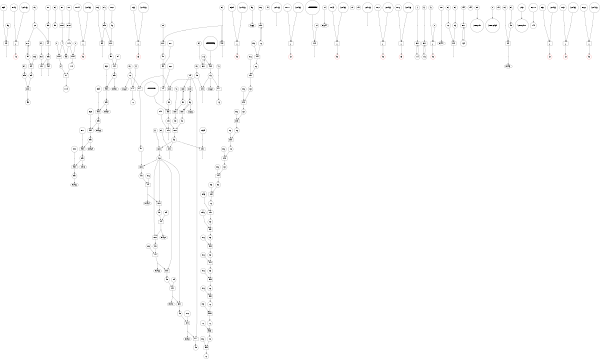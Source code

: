 digraph test{
	size = "4,4";
"0x3ff825" [label = "0x3ff", shape = "circle"];
"t1825" [label = "t1", shape = "point"];
"0x3ff825" -> "t1825" ["dir" = "none"];
"sub826" [label = "sub", shape = "box"];
"t0826" [label = "t0", shape = "point"];
"rbp826" [label = "rbp", shape = "circle"];
"rbp826" -> "sub826";
"t1825" -> "sub826";
"t0826" [label = "t0", shape = "point"];
"sub826" -> "t0826"["dir" = "none"];
"t1827" [label = "t1", shape = "point"];
"%ctrl153827" [label = "%ctrl153", shape = "circle"];
"%ctrl153827" -> "t1827"["dir" = "none"];
"0x1b3828" [label = "0x1b3", shape = "circle"];
"t2828" [label = "t2", shape = "point"];
"0x1b3828" -> "t2828" ["dir" = "none"];
"add829" [label = "+", shape = "box"];
"rip829" [label = "rip", shape = "circle", color = "red"];
"t1827" -> "add829"; 
"t2828" -> "add829"; 
"add829" -> "rip829";
"ecx830" [label = "ecx", shape = "circle"];
"DS830" [label = "DS", shape = "circle"];
"DS830" -> "ecx830";
"eax831" [label = "eax", shape = "circle"];
"DS831" [label = "DS", shape = "circle"];
"DS831" -> "eax831";
"mov832" [label = "mov", shape = "box"];
"edi832" [label = "edi", shape = "circle"];
"edi832" [label = "edi", shape = "circle"];
"edi832" -> "mov832";
 "ecx830" -> "mov832";
 "mov832"   -> "edi832";
"rdx833" [label = "rdx", shape = "circle"];
"DS833" [label = "DS", shape = "circle"];
"DS833" -> "rdx833";
"srli834" [label = "srli", shape = "box"];
"edi834" [label = "edi", shape = "point"];
"edi832" -> "srli834";
"0x5834" [label = "0x5", shape = "circle"];
"0x5834" -> "srli834";
"edi834" [label = "edi", shape = "circle"];
"srli834" -> "edi834";
"mov835" [label = "mov", shape = "box"];
"eax835" [label = "eax", shape = "circle"];
"eax831" -> "mov835";
"edi834" -> "mov835";
 "mov835"   -> "eax835";
"DS836" [label = "DS", shape = "circle"];
"esi836" [label = "esi", shape = "circle"];
"DS836" -> "esi836";
"0x1837" [label = "0x1", shape = "circle"];
"eax837" [label = "eax", shape = "circle"];
"0x1837" -> "eax837";
"sll838" [label = "sll", shape = "box"];
"eax838" [label = "eax", shape = "point"];
"eax837" -> "sll838";
"ecx830" -> "sll838";
"eax838" [label = "eax", shape = "circle"];
"sll838" -> "eax838";
"and839" [label = "and", shape = "box"];
"t0d839" [label = "t0d", shape = "point"];
"eax838" -> "and839";
"eax838" -> "and839";
"t0d839" [label = "t0d", shape = "point"];
"and839" -> "t0d839"["dir" = "none"];
"movi840" [label = "movi", shape = "box"];
"r11b840" [label = "r11b", shape = "circle"];
"r11b840" [label = "r11b", shape = "circle"];
"r11b840" -> "box";
"0x1840" [label = "0x1", shape = "circle"];
"0x1840" -> "movi840";
 "movi840"   -> "r11b840";
"movi841" [label = "movi", shape = "box"];
"r11b841" [label = "r11b", shape = "circle"];
"r11b840" -> "movi841";
"0841" [label = "0", shape = "circle"];
"0841" -> "movi841";
 "movi841"   -> "r11b841";
"sub842" [label = "sub", shape = "box"];
"t0d842" [label = "t0d", shape = "point"];
"eax838" -> "sub842";
"esi836" -> "sub842";
"t0d842" [label = "t0d", shape = "point"];
"sub842" -> "t0d842"["dir" = "none"];
"movi843" [label = "movi", shape = "box"];
"cl843" [label = "cl", shape = "circle"];
"cl843" [label = "cl", shape = "circle"];
"cl843" -> "box";
"0x1843" [label = "0x1", shape = "circle"];
"0x1843" -> "movi843";
 "movi843"   -> "cl843";
"movi844" [label = "movi", shape = "box"];
"cl844" [label = "cl", shape = "circle"];
"cl843" -> "movi844";
"0844" [label = "0", shape = "circle"];
"0844" -> "movi844";
 "movi844"   -> "cl844";
"or845" [label = "or", shape = "box"];
"r11b845" [label = "r11b", shape = "point"];
"r11b841" -> "or845";
"cl844" -> "or845";
"r11b845" [label = "r11b", shape = "circle"];
"or845" -> "r11b845";
"t1846" [label = "t1", shape = "point"];
"%ctrl153846" [label = "%ctrl153", shape = "circle"];
"%ctrl153846" -> "t1846"["dir" = "none"];
"0x109847" [label = "0x109", shape = "circle"];
"t2847" [label = "t2", shape = "point"];
"0x109847" -> "t2847" ["dir" = "none"];
"add848" [label = "+", shape = "box"];
"rip848" [label = "rip", shape = "circle", color = "red"];
"t1846" -> "add848"; 
"t2847" -> "add848"; 
"add848" -> "rip848";
"eax849" [label = "eax", shape = "circle"];
"DS849" [label = "DS", shape = "circle"];
"DS849" -> "eax849";
"0x3850" [label = "0x3", shape = "circle"];
"t1d850" [label = "t1d", shape = "point"];
"0x3850" -> "t1d850" ["dir" = "none"];
"sub851" [label = "sub", shape = "box"];
"t0d851" [label = "t0d", shape = "point"];
"eax849" -> "sub851";
"t1d850" -> "sub851";
"t0d851" [label = "t0d", shape = "point"];
"sub851" -> "t0d851"["dir" = "none"];
"t1852" [label = "t1", shape = "point"];
"%ctrl153852" [label = "%ctrl153", shape = "circle"];
"%ctrl153852" -> "t1852"["dir" = "none"];
"0x55853" [label = "0x55", shape = "circle"];
"t2853" [label = "t2", shape = "point"];
"0x55853" -> "t2853" ["dir" = "none"];
"add854" [label = "+", shape = "box"];
"rip854" [label = "rip", shape = "circle", color = "red"];
"t1852" -> "add854"; 
"t2853" -> "add854"; 
"add854" -> "rip854";
"DS855" [label = "DS", shape = "circle"];
"r12855" [label = "r12", shape = "circle"];
"DS855" -> "r12855";
"rdx856" [label = "rdx", shape = "circle"];
"DS856" [label = "DS", shape = "circle"];
"DS856" -> "rdx856";
"DS857" [label = "DS", shape = "circle"];
"rax857" [label = "rax", shape = "point"];
"DS857" -> "rax857" ["dir" = "none"];
"mov858" [label = "mov", shape = "box"];
"r13858" [label = "r13", shape = "circle"];
"r13858" [label = "r13", shape = "circle"];
"r13858" -> "mov858";
 "rax857" -> "mov858";
 "mov858"   -> "r13858";
"0xfffffffffffffff8859" [label = "0xfffffffffffffff8", shape = "circle"];
"t1859" [label = "t1", shape = "point"];
"0xfffffffffffffff8859" -> "t1859" ["dir" = "none"];
"and860" [label = "and", shape = "box"];
"r13860" [label = "r13", shape = "point"];
"r13858" -> "and860";
"t1859" -> "and860";
"r13860" [label = "r13", shape = "circle"];
"and860" -> "r13860";
"sub861" [label = "sub", shape = "box"];
"t0861" [label = "t0", shape = "point"];
"r13860" -> "sub861";
"rdx856" -> "sub861";
"t0861" [label = "t0", shape = "point"];
"sub861" -> "t0861"["dir" = "none"];
"t1862" [label = "t1", shape = "point"];
"%ctrl153862" [label = "%ctrl153", shape = "circle"];
"%ctrl153862" -> "t1862"["dir" = "none"];
"0x5eb863" [label = "0x5eb", shape = "circle"];
"t2863" [label = "t2", shape = "point"];
"0x5eb863" -> "t2863" ["dir" = "none"];
"add864" [label = "+", shape = "box"];
"rip864" [label = "rip", shape = "circle", color = "red"];
"t1862" -> "add864"; 
"t2863" -> "add864"; 
"add864" -> "rip864";
"rbp865" [label = "rbp", shape = "circle"];
"rbp865" -> "SS865";
"subi866" [label = "subi", shape = "box"];
"rsp866" [label = "rsp", shape = "point"];
"rsp866" [label = "rsp", shape = "circle"];
"rsp866" -> "subi866";
"0x8866" [label = "0x8", shape = "circle"];
"0x8866" -> "subi866";
"rsp866" [label = "rsp", shape = "circle"];
"subi866" -> "rsp866";
"mov867" [label = "mov", shape = "box"];
"rbp867" [label = "rbp", shape = "circle"];
"rbp867" [label = "rbp", shape = "circle"];
"rbp867" -> "mov867";
 "rdi867" [label = "rdi", shape = "circle"];
"rdi" -> "mov867";
"mov867"   -> "rbp867";
"subi869" [label = "subi", shape = "box"];
"rsp869" [label = "rsp", shape = "point"];
"rsp866" -> "subi869";
"0x8869" [label = "0x8", shape = "circle"];
"0x8869" -> "subi869";
"rsp869" [label = "rsp", shape = "circle"];
"subi869" -> "rsp869";
"0x8870" [label = "0x8", shape = "circle"];
"t1870" [label = "t1", shape = "point"];
"0x8870" -> "t1870" ["dir" = "none"];
"sub871" [label = "sub", shape = "box"];
"rsp871" [label = "rsp", shape = "point"];
"rsp869" -> "sub871";
"t1870" -> "sub871";
"rsp871" [label = "rsp", shape = "circle"];
"sub871" -> "rsp871";
"t7872" [label = "t7", shape = "point"];
"%ctrl153872" [label = "%ctrl153", shape = "circle"];
"%ctrl153872" -> "t7872"["dir" = "none"];
"DS873" [label = "DS", shape = "circle"];
"rax873" [label = "rax", shape = "point"];
"DS873" -> "rax873" ["dir" = "none"];
"and874" [label = "and", shape = "box"];
"t0874" [label = "t0", shape = "point"];
"rax873" -> "and874";
"rax873" -> "and874";
"t0874" [label = "t0", shape = "point"];
"and874" -> "t0874"["dir" = "none"];
"t1875" [label = "t1", shape = "point"];
"%ctrl153875" [label = "%ctrl153", shape = "circle"];
"%ctrl153875" -> "t1875"["dir" = "none"];
"0x111876" [label = "0x111", shape = "circle"];
"t2876" [label = "t2", shape = "point"];
"0x111876" -> "t2876" ["dir" = "none"];
"add877" [label = "+", shape = "box"];
"rip877" [label = "rip", shape = "circle", color = "red"];
"t1875" -> "add877"; 
"t2876" -> "add877"; 
"add877" -> "rip877";
"subi879" [label = "subi", shape = "box"];
"rsp879" [label = "rsp", shape = "point"];
"rsp871" -> "subi879";
"0x8879" [label = "0x8", shape = "circle"];
"0x8879" -> "subi879";
"rsp879" [label = "rsp", shape = "circle"];
"subi879" -> "rsp879";
"subi881" [label = "subi", shape = "box"];
"rsp881" [label = "rsp", shape = "point"];
"rsp879" -> "subi881";
"0x8881" [label = "0x8", shape = "circle"];
"0x8881" -> "subi881";
"rsp881" [label = "rsp", shape = "circle"];
"subi881" -> "rsp881";
"r13860" -> "SS882";
"subi883" [label = "subi", shape = "box"];
"rsp883" [label = "rsp", shape = "point"];
"rsp881" -> "subi883";
"0x8883" [label = "0x8", shape = "circle"];
"0x8883" -> "subi883";
"rsp883" [label = "rsp", shape = "circle"];
"subi883" -> "rsp883";
"r12855" -> "SS884";
"subi885" [label = "subi", shape = "box"];
"rsp885" [label = "rsp", shape = "point"];
"rsp883" -> "subi885";
"0x8885" [label = "0x8", shape = "circle"];
"0x8885" -> "subi885";
"rsp885" [label = "rsp", shape = "circle"];
"subi885" -> "rsp885";
"rbp867" -> "SS886";
"subi887" [label = "subi", shape = "box"];
"rsp887" [label = "rsp", shape = "point"];
"rsp885" -> "subi887";
"0x8887" [label = "0x8", shape = "circle"];
"0x8887" -> "subi887";
"rsp887" [label = "rsp", shape = "circle"];
"subi887" -> "rsp887";
"subi889" [label = "subi", shape = "box"];
"rsp889" [label = "rsp", shape = "point"];
"rsp887" -> "subi889";
"0x8889" [label = "0x8", shape = "circle"];
"0x8889" -> "subi889";
"rsp889" [label = "rsp", shape = "circle"];
"subi889" -> "rsp889";
"0xa8890" [label = "0xa8", shape = "circle"];
"t1890" [label = "t1", shape = "point"];
"0xa8890" -> "t1890" ["dir" = "none"];
"sub891" [label = "sub", shape = "box"];
"rsp891" [label = "rsp", shape = "point"];
"rsp889" -> "sub891";
"t1890" -> "sub891";
"rsp891" [label = "rsp", shape = "circle"];
"sub891" -> "rsp891";
"0xffffffffffffffbf892" [label = "0xffffffffffffffbf", shape = "circle"];
"t1892" [label = "t1", shape = "point"];
"0xffffffffffffffbf892" -> "t1892" ["dir" = "none"];
"sub893" [label = "sub", shape = "box"];
"t0893" [label = "t0", shape = "point"];
"rsi893" [label = "rsi", shape = "circle"];
"rsi893" -> "sub893";
"t1892" -> "sub893";
"t0893" [label = "t0", shape = "point"];
"sub893" -> "t0893"["dir" = "none"];
"rsi894" [label = "rsi", shape = "circle"];
"rsi894" -> "DS894";
"t1895" [label = "t1", shape = "point"];
"%ctrl153895" [label = "%ctrl153", shape = "circle"];
"%ctrl153895" -> "t1895"["dir" = "none"];
"0x759896" [label = "0x759", shape = "circle"];
"t2896" [label = "t2", shape = "point"];
"0x759896" -> "t2896" ["dir" = "none"];
"add897" [label = "+", shape = "box"];
"rip897" [label = "rip", shape = "circle", color = "red"];
"t1895" -> "add897"; 
"t2896" -> "add897"; 
"add897" -> "rip897";
"mov898" [label = "mov", shape = "box"];
"rax898" [label = "rax", shape = "circle"];
"rax873" -> "mov898";
"rsi898" [label = "rsi", shape = "circle"];
"rsi" -> "mov898";
"mov898"   -> "rax898";
"0x20899" [label = "0x20", shape = "circle"];
"ebp899" [label = "ebp", shape = "circle"];
"0x20899" -> "ebp899";
"mov900" [label = "mov", shape = "box"];
"rbx900" [label = "rbx", shape = "circle"];
"rbx900" [label = "rbx", shape = "circle"];
"rbx900" -> "mov900";
 "rdi900" [label = "rdi", shape = "circle"];
"rdi" -> "mov900";
"mov900"   -> "rbx900";
"0x17901" [label = "0x17", shape = "circle"];
"t1901" [label = "t1", shape = "point"];
"0x17901" -> "t1901" ["dir" = "none"];
"add902" [label = "add", shape = "box"];
"rax902" [label = "rax", shape = "point"];
"rax898" -> "add902";
"t1901" -> "add902";
"rax902" [label = "rax", shape = "point"];
"add902" -> "rax902"["dir" = "none"];
"mov903" [label = "mov", shape = "box"];
"rdx903" [label = "rdx", shape = "circle"];
"rdx856" -> "mov903";
"rax902" -> "mov903";
 "mov903"   -> "rdx903";
"0xfffffffffffffff0904" [label = "0xfffffffffffffff0", shape = "circle"];
"t1904" [label = "t1", shape = "point"];
"0xfffffffffffffff0904" -> "t1904" ["dir" = "none"];
"and905" [label = "and", shape = "box"];
"rdx905" [label = "rdx", shape = "point"];
"rdx903" -> "and905";
"t1904" -> "and905";
"rdx905" [label = "rdx", shape = "circle"];
"and905" -> "rdx905";
"0x20906" [label = "0x20", shape = "circle"];
"t1906" [label = "t1", shape = "point"];
"0x20906" -> "t1906" ["dir" = "none"];
"sub907" [label = "sub", shape = "box"];
"t0907" [label = "t0", shape = "point"];
"rax902" -> "sub907";
"t1906" -> "sub907";
"t0907" [label = "t0", shape = "point"];
"sub907" -> "t0907"["dir" = "none"];
"mov908" [label = "mov", shape = "box"];
"rbp908" [label = "rbp", shape = "circle"];
"rbp867" -> "mov908";
"rbp867" -> "mov908";
 "mov908"   -> "rbp908";
"mov909" [label = "mov", shape = "box"];
"rbp909" [label = "rbp", shape = "circle"];
"rbp908" -> "mov909";
"rdx905" -> "mov909";
 "mov909"   -> "rbp909";
"t7910" [label = "t7", shape = "point"];
"%ctrl153910" [label = "%ctrl153", shape = "circle"];
"%ctrl153910" -> "t7910"["dir" = "none"];
"DS911" [label = "DS", shape = "circle"];
"t1911" [label = "t1", shape = "point"];
"DS911" -> "t1911" ["dir" = "none"];
"sub912" [label = "sub", shape = "box"];
"t0912" [label = "t0", shape = "point"];
"rbp909" -> "sub912";
"t1911" -> "sub912";
"t0912" [label = "t0", shape = "point"];
"sub912" -> "t0912"["dir" = "none"];
"t1913" [label = "t1", shape = "point"];
"%ctrl153913" [label = "%ctrl153", shape = "circle"];
"%ctrl153913" -> "t1913"["dir" = "none"];
"0x72914" [label = "0x72", shape = "circle"];
"t2914" [label = "t2", shape = "point"];
"0x72914" -> "t2914" ["dir" = "none"];
"add915" [label = "+", shape = "box"];
"rip915" [label = "rip", shape = "circle", color = "red"];
"t1913" -> "add915"; 
"t2914" -> "add915"; 
"add915" -> "rip915";
"0x3ff916" [label = "0x3ff", shape = "circle"];
"t1916" [label = "t1", shape = "point"];
"0x3ff916" -> "t1916" ["dir" = "none"];
"sub917" [label = "sub", shape = "box"];
"t0917" [label = "t0", shape = "point"];
"rbp909" -> "sub917";
"t1916" -> "sub917";
"t0917" [label = "t0", shape = "point"];
"sub917" -> "t0917"["dir" = "none"];
"t1918" [label = "t1", shape = "point"];
"%ctrl153918" [label = "%ctrl153", shape = "circle"];
"%ctrl153918" -> "t1918"["dir" = "none"];
"0x76919" [label = "0x76", shape = "circle"];
"t2919" [label = "t2", shape = "point"];
"0x76919" -> "t2919" ["dir" = "none"];
"add920" [label = "+", shape = "box"];
"rip920" [label = "rip", shape = "circle", color = "red"];
"t1918" -> "add920"; 
"t2919" -> "add920"; 
"add920" -> "rip920";
"0xa8921" [label = "0xa8", shape = "circle"];
"t1921" [label = "t1", shape = "point"];
"0xa8921" -> "t1921" ["dir" = "none"];
"add922" [label = "add", shape = "box"];
"rsp922" [label = "rsp", shape = "point"];
"rsp891" -> "add922";
"t1921" -> "add922";
"rsp922" [label = "rsp", shape = "circle"];
"add922" -> "rsp922";
"mov923" [label = "mov", shape = "box"];
"rax923" [label = "rax", shape = "circle"];
"rax902" -> "mov923";
"r12855" -> "mov923";
 "mov923"   -> "rax923";
"SS924" [label = "SS", shape = "circle"];
"t1924" [label = "t1", shape = "point"];
"SS924" -> "t1924" ["dir" = "none"];
"addi925" [label = "addi", shape = "box"];
"rsp925" [label = "rsp", shape = "point"];
"rsp922" -> "addi925";
"0x8925" [label = "0x8", shape = "circle"];
"0x8925" -> "addi925";
"rsp925" [label = "rsp", shape = "circle"];
"addi925" -> "rsp925";
"mov926" [label = "mov", shape = "box"];
"rbx926" [label = "rbx", shape = "circle"];
"rbx900" -> "mov926";
"t1924" -> "mov926";
 "mov926"   -> "rbx926";
"SS927" [label = "SS", shape = "circle"];
"t1927" [label = "t1", shape = "point"];
"SS927" -> "t1927" ["dir" = "none"];
"addi928" [label = "addi", shape = "box"];
"rsp928" [label = "rsp", shape = "point"];
"rsp925" -> "addi928";
"0x8928" [label = "0x8", shape = "circle"];
"0x8928" -> "addi928";
"rsp928" [label = "rsp", shape = "circle"];
"addi928" -> "rsp928";
"mov929" [label = "mov", shape = "box"];
"rbp929" [label = "rbp", shape = "circle"];
"rbp909" -> "mov929";
"t1927" -> "mov929";
 "mov929"   -> "rbp929";
"SS930" [label = "SS", shape = "circle"];
"t1930" [label = "t1", shape = "point"];
"SS930" -> "t1930" ["dir" = "none"];
"addi931" [label = "addi", shape = "box"];
"rsp931" [label = "rsp", shape = "point"];
"rsp928" -> "addi931";
"0x8931" [label = "0x8", shape = "circle"];
"0x8931" -> "addi931";
"rsp931" [label = "rsp", shape = "circle"];
"addi931" -> "rsp931";
"mov932" [label = "mov", shape = "box"];
"r12932" [label = "r12", shape = "circle"];
"r12855" -> "mov932";
"t1930" -> "mov932";
 "mov932"   -> "r12932";
"SS933" [label = "SS", shape = "circle"];
"t1933" [label = "t1", shape = "point"];
"SS933" -> "t1933" ["dir" = "none"];
"addi934" [label = "addi", shape = "box"];
"rsp934" [label = "rsp", shape = "point"];
"rsp931" -> "addi934";
"0x8934" [label = "0x8", shape = "circle"];
"0x8934" -> "addi934";
"rsp934" [label = "rsp", shape = "circle"];
"addi934" -> "rsp934";
"mov935" [label = "mov", shape = "box"];
"r13935" [label = "r13", shape = "circle"];
"r13860" -> "mov935";
"t1933" -> "mov935";
 "mov935"   -> "r13935";
"SS936" [label = "SS", shape = "circle"];
"t1936" [label = "t1", shape = "point"];
"SS936" -> "t1936" ["dir" = "none"];
"addi937" [label = "addi", shape = "box"];
"rsp937" [label = "rsp", shape = "point"];
"rsp934" -> "addi937";
"0x8937" [label = "0x8", shape = "circle"];
"0x8937" -> "addi937";
"rsp937" [label = "rsp", shape = "circle"];
"addi937" -> "rsp937";
"mov938" [label = "mov", shape = "box"];
"r14938" [label = "r14", shape = "circle"];
"r14938" [label = "r14", shape = "circle"];
"r14938" -> "mov938";
 "t1936" -> "mov938";
 "mov938"   -> "r14938";
"SS939" [label = "SS", shape = "circle"];
"t1939" [label = "t1", shape = "point"];
"SS939" -> "t1939" ["dir" = "none"];
"addi940" [label = "addi", shape = "box"];
"rsp940" [label = "rsp", shape = "point"];
"rsp937" -> "addi940";
"0x8940" [label = "0x8", shape = "circle"];
"0x8940" -> "addi940";
"rsp940" [label = "rsp", shape = "circle"];
"addi940" -> "rsp940";
"mov941" [label = "mov", shape = "box"];
"r15941" [label = "r15", shape = "circle"];
"r15941" [label = "r15", shape = "circle"];
"r15941" -> "mov941";
 "t1939" -> "mov941";
 "mov941"   -> "r15941";
"SS942" [label = "SS", shape = "circle"];
"t1942" [label = "t1", shape = "point"];
"SS942" -> "t1942" ["dir" = "none"];
"addi943" [label = "addi", shape = "box"];
"rsp943" [label = "rsp", shape = "point"];
"rsp940" -> "addi943";
"0x8943" [label = "0x8", shape = "circle"];
"0x8943" -> "addi943";
"rsp943" [label = "rsp", shape = "circle"];
"addi943" -> "rsp943";
"add944" [label = "+", shape = "box"];
"rip944" [label = "rip", shape = "circle", color = "red"];
"t1942" -> "add944"; 
"0944" [label = "0", shape = "circle"];
"0944" -> "add944";
"add944" -> "rip944";
"mov945" [label = "mov", shape = "box"];
"eax945" [label = "eax", shape = "circle"];
"eax849" -> "mov945";
"ebp899" -> "mov945";
 "mov945"   -> "eax945";
"0x1946" [label = "0x1", shape = "circle"];
"t1946" [label = "t1", shape = "point"];
"0x1946" -> "t1946" ["dir" = "none"];
"t1946" -> "DS947";
"r15948" [label = "r15", shape = "circle"];
"DS948" [label = "DS", shape = "circle"];
"DS948" -> "r15948";
"srli949" [label = "srli", shape = "box"];
"eax949" [label = "eax", shape = "point"];
"eax945" -> "srli949";
"0x4949" [label = "0x4", shape = "circle"];
"0x4949" -> "srli949";
"eax949" [label = "eax", shape = "circle"];
"srli949" -> "eax949";
"mov950" [label = "mov", shape = "box"];
"r13d950" [label = "r13d", shape = "circle"];
"r13d950" [label = "r13d", shape = "circle"];
"r13d950" -> "mov950";
 "r9d950" [label = "r9d", shape = "circle"];
"r9d" -> "mov950";
"mov950"   -> "r13d950";
"eax949" -> "DS951";
"mov952" [label = "mov", shape = "box"];
"rax952" [label = "rax", shape = "circle"];
"rax923" -> "mov952";
"rbp929" -> "mov952";
 "mov952"   -> "rax952";
"srli953" [label = "srli", shape = "box"];
"rax953" [label = "rax", shape = "point"];
"rax952" -> "srli953";
"0x6953" [label = "0x6", shape = "circle"];
"0x6953" -> "srli953";
"rax953" [label = "rax", shape = "point"];
"srli953" -> "rax953"["dir" = "none"];
"rax953" -> "DS954";
"0x30955" [label = "0x30", shape = "circle"];
"t1d955" [label = "t1d", shape = "point"];
"0x30955" -> "t1d955" ["dir" = "none"];
"add956" [label = "add", shape = "box"];
"eax956" [label = "eax", shape = "point"];
"eax949" -> "add956";
"t1d955" -> "add956";
"eax956" [label = "eax", shape = "circle"];
"add956" -> "eax956";
"eax956" -> "DS957";
"mov958" [label = "mov", shape = "box"];
"rax958" [label = "rax", shape = "circle"];
"rax953" -> "mov958";
"rbp929" -> "mov958";
 "mov958"   -> "rax958";
"srli959" [label = "srli", shape = "box"];
"rax959" [label = "rax", shape = "point"];
"rax958" -> "srli959";
"0x9959" [label = "0x9", shape = "circle"];
"0x9959" -> "srli959";
"rax959" [label = "rax", shape = "point"];
"srli959" -> "rax959"["dir" = "none"];
"rax959" -> "DS960";
"0x5b961" [label = "0x5b", shape = "circle"];
"t1d961" [label = "t1d", shape = "point"];
"0x5b961" -> "t1d961" ["dir" = "none"];
"add962" [label = "add", shape = "box"];
"eax962" [label = "eax", shape = "point"];
"eax956" -> "add962";
"t1d961" -> "add962";
"eax962" [label = "eax", shape = "circle"];
"add962" -> "eax962";
"eax962" -> "DS963";
"mov964" [label = "mov", shape = "box"];
"rax964" [label = "rax", shape = "circle"];
"rax959" -> "mov964";
"rbp929" -> "mov964";
 "mov964"   -> "rax964";
"srli965" [label = "srli", shape = "box"];
"rax965" [label = "rax", shape = "point"];
"rax964" -> "srli965";
"0xc965" [label = "0xc", shape = "circle"];
"0xc965" -> "srli965";
"rax965" [label = "rax", shape = "point"];
"srli965" -> "rax965"["dir" = "none"];
"rax965" -> "DS966";
"0x6e967" [label = "0x6e", shape = "circle"];
"t1d967" [label = "t1d", shape = "point"];
"0x6e967" -> "t1d967" ["dir" = "none"];
"add968" [label = "add", shape = "box"];
"eax968" [label = "eax", shape = "point"];
"eax962" -> "add968";
"t1d967" -> "add968";
"eax968" [label = "eax", shape = "circle"];
"add968" -> "eax968";
"eax968" -> "DS969";
"mov970" [label = "mov", shape = "box"];
"rax970" [label = "rax", shape = "circle"];
"rax965" -> "mov970";
"rbp929" -> "mov970";
 "mov970"   -> "rax970";
"srli971" [label = "srli", shape = "box"];
"rax971" [label = "rax", shape = "point"];
"rax970" -> "srli971";
"0xf971" [label = "0xf", shape = "circle"];
"0xf971" -> "srli971";
"rax971" [label = "rax", shape = "point"];
"srli971" -> "rax971"["dir" = "none"];
"rax971" -> "DS972";
"0x77973" [label = "0x77", shape = "circle"];
"t1d973" [label = "t1d", shape = "point"];
"0x77973" -> "t1d973" ["dir" = "none"];
"add974" [label = "add", shape = "box"];
"eax974" [label = "eax", shape = "point"];
"eax968" -> "add974";
"t1d973" -> "add974";
"eax974" [label = "eax", shape = "circle"];
"add974" -> "eax974";
"eax974" -> "DS975";
"mov976" [label = "mov", shape = "box"];
"rax976" [label = "rax", shape = "circle"];
"rax971" -> "mov976";
"rbp929" -> "mov976";
 "mov976"   -> "rax976";
"srli977" [label = "srli", shape = "box"];
"rax977" [label = "rax", shape = "point"];
"rax976" -> "srli977";
"0x12977" [label = "0x12", shape = "circle"];
"0x12977" -> "srli977";
"rax977" [label = "rax", shape = "point"];
"srli977" -> "rax977"["dir" = "none"];
"%xmm8_low978" [label = "%xmm8_low", shape = "circle"];
"esi978" [label = "esi", shape = "circle"];
"esi978" -> "%xmm8_low978";
"0979" [label = "0", shape = "circle"];
"%xmm8_high979" [label = "%xmm8_high", shape = "circle"];
"0979" -> "%xmm8_high979";
"rax977" -> "DS980";
"mov981" [label = "mov", shape = "box"];
"rax981" [label = "rax", shape = "circle"];
"rax977" -> "mov981";
"rdi981" [label = "rdi", shape = "circle"];
"rdi" -> "mov981";
"mov981"   -> "rax981";
"0x7c982" [label = "0x7c", shape = "circle"];
"t1d982" [label = "t1d", shape = "point"];
"0x7c982" -> "t1d982" ["dir" = "none"];
"add983" [label = "add", shape = "box"];
"eax983" [label = "eax", shape = "point"];
"eax974" -> "add983";
"t1d982" -> "add983";
"eax983" [label = "eax", shape = "circle"];
"add983" -> "eax983";
"eax983" -> "DS986";
"rax989" [label = "rax", shape = "circle"];
"DS989" [label = "DS", shape = "circle"];
"DS989" -> "rax989";
"%xmm8_low992" [label = "%xmm8_low", shape = "circle"];
"%ufp1992" [label = "%ufp1", shape = "circle"];
"%ufp1992" -> "%xmm8_low992";
"t1993"[label = "t1", shape = "circle"];
"DS993" [label = "DS", shape = "circle"];
"t1993" [label = "t1", shape = "point"];
"DS993" -> "t1993" ["dir" = "none"];
"sub994" [label = "sub", shape = "box"];
"t1994" [label = "t1", shape = "point"];
"t1993" -> "sub994";
"rax989" -> "sub994";
"t1994" [label = "t1", shape = "point"];
"sub994" -> "t1994"["dir" = "none"];
"t1994" -> "DS995";
"0x40996" [label = "0x40", shape = "circle"];
"t1996" [label = "t1", shape = "point"];
"0x40996" -> "t1996" ["dir" = "none"];
"sub997" [label = "sub", shape = "box"];
"t0997" [label = "t0", shape = "point"];
"rdx905" -> "sub997";
"t1996" -> "sub997";
"t0997" [label = "t0", shape = "point"];
"sub997" -> "t0997"["dir" = "none"];
"0x2710998" [label = "0x2710", shape = "circle"];
"r14d998" [label = "r14d", shape = "circle"];
"0x2710998" -> "r14d998";
"t1999" [label = "t1", shape = "point"];
"%ctrl153999" [label = "%ctrl153", shape = "circle"];
"%ctrl153999" -> "t1999"["dir" = "none"];
"0x321000" [label = "0x32", shape = "circle"];
"t21000" [label = "t2", shape = "point"];
"0x321000" -> "t21000" ["dir" = "none"];
"add1001" [label = "+", shape = "box"];
"rip1001" [label = "rip", shape = "circle", color = "red"];
"t1999" -> "add1001"; 
"t21000" -> "add1001"; 
"add1001" -> "rip1001";
"t11002" [label = "t1", shape = "point"];
"%ctrl1531002" [label = "%ctrl153", shape = "circle"];
"%ctrl1531002" -> "t11002"["dir" = "none"];
"0x501003" [label = "0x50", shape = "circle"];
"t21003" [label = "t2", shape = "point"];
"0x501003" -> "t21003" ["dir" = "none"];
"add1004" [label = "+", shape = "box"];
"rip1004" [label = "rip", shape = "circle", color = "red"];
"t11002" -> "add1004"; 
"t21003" -> "add1004"; 
"add1004" -> "rip1004";
"DS1005" [label = "DS", shape = "circle"];
"r121005" [label = "r12", shape = "circle"];
"DS1005" -> "r121005";
"sub1006" [label = "sub", shape = "box"];
"t01006" [label = "t0", shape = "point"];
"r121005" -> "sub1006";
"r15948" -> "sub1006";
"t01006" [label = "t0", shape = "point"];
"sub1006" -> "t01006"["dir" = "none"];
"t11007" [label = "t1", shape = "point"];
"%ctrl1531007" [label = "%ctrl153", shape = "circle"];
"%ctrl1531007" -> "t11007"["dir" = "none"];
"0x28c1008" [label = "0x28c", shape = "circle"];
"t21008" [label = "t2", shape = "point"];
"0x28c1008" -> "t21008" ["dir" = "none"];
"add1009" [label = "+", shape = "box"];
"rip1009" [label = "rip", shape = "circle", color = "red"];
"t11007" -> "add1009"; 
"t21008" -> "add1009"; 
"add1009" -> "rip1009";
}